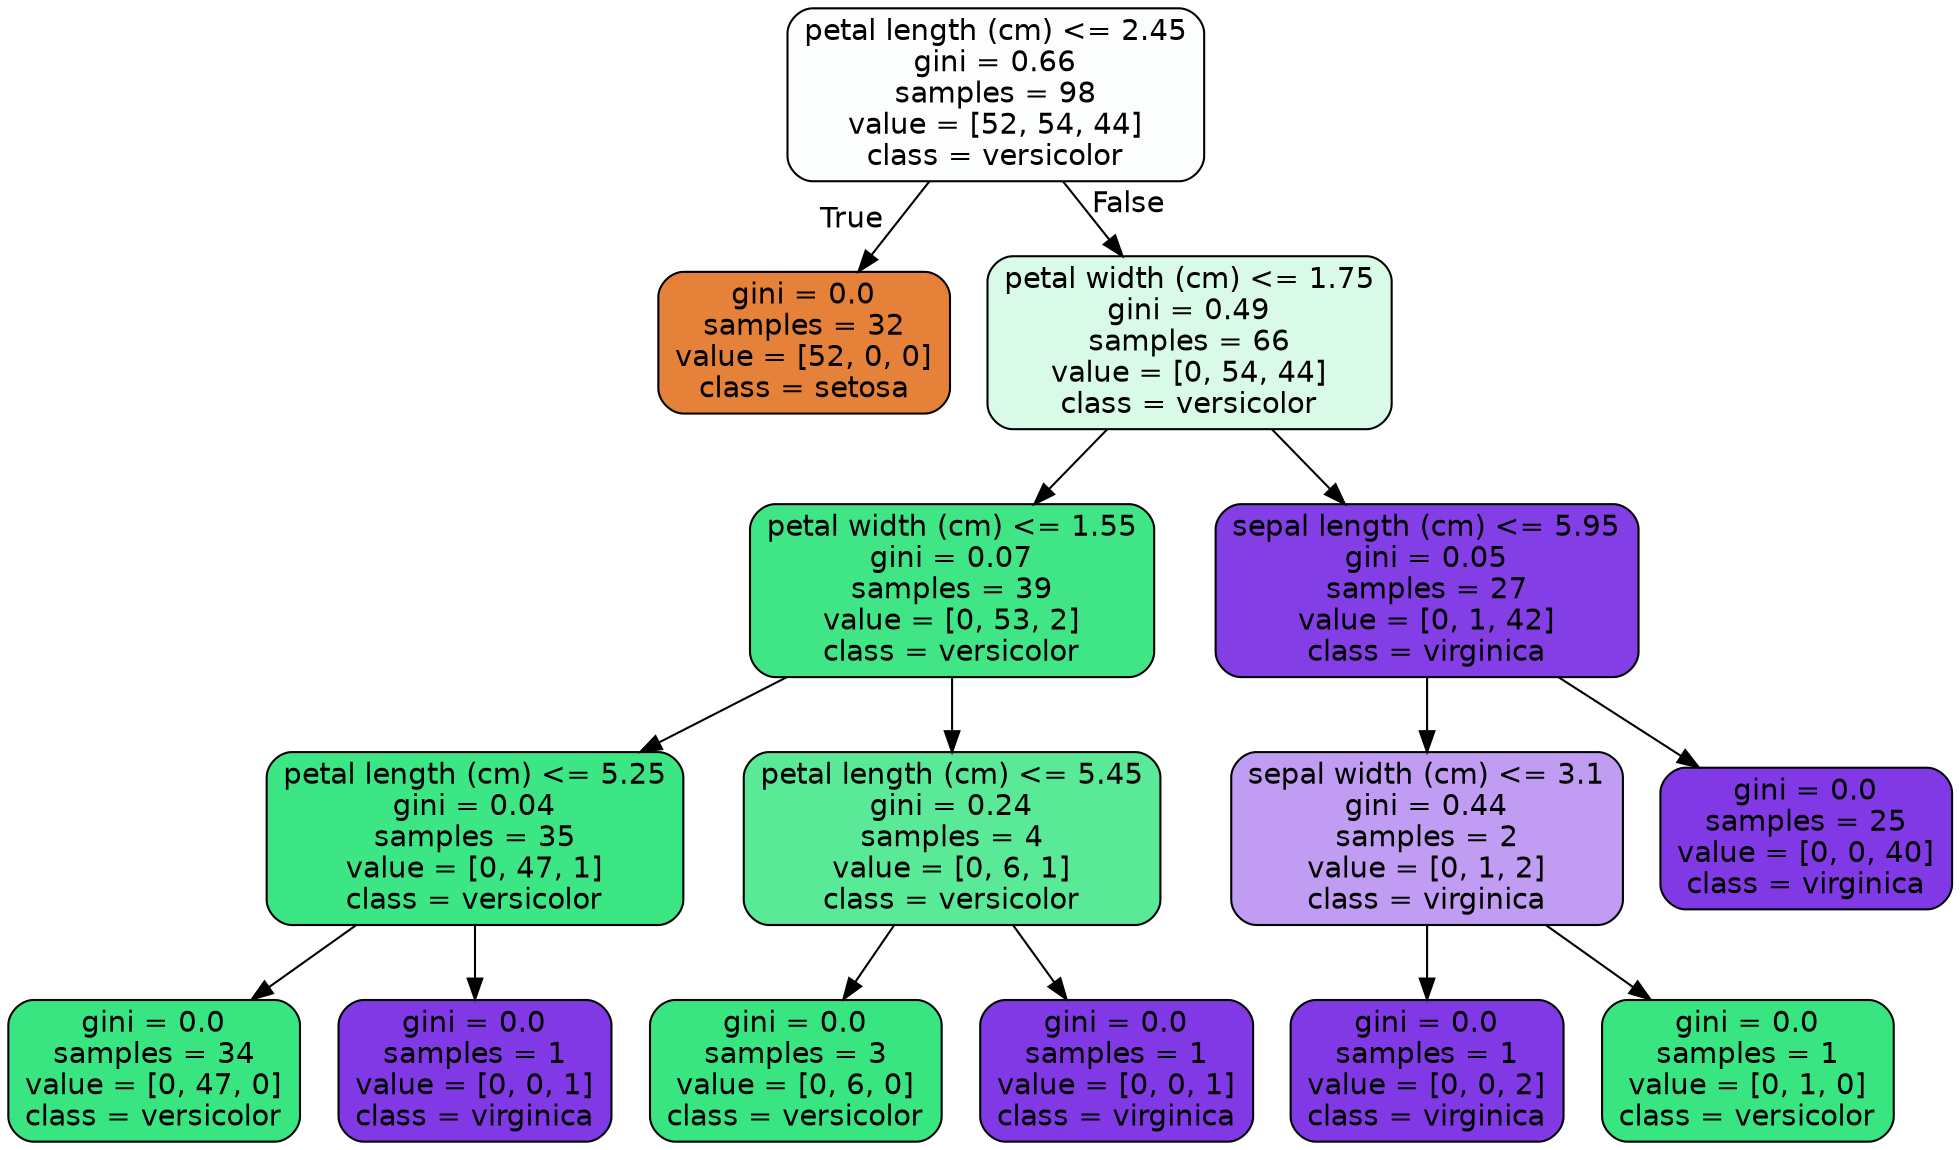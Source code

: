 digraph Tree {
node [shape=box, style="filled, rounded", color="black", fontname="helvetica"] ;
edge [fontname="helvetica"] ;
0 [label="petal length (cm) <= 2.45\ngini = 0.66\nsamples = 98\nvalue = [52, 54, 44]\nclass = versicolor", fillcolor="#fbfefc"] ;
1 [label="gini = 0.0\nsamples = 32\nvalue = [52, 0, 0]\nclass = setosa", fillcolor="#e58139"] ;
0 -> 1 [labeldistance=2.5, labelangle=45, headlabel="True"] ;
2 [label="petal width (cm) <= 1.75\ngini = 0.49\nsamples = 66\nvalue = [0, 54, 44]\nclass = versicolor", fillcolor="#dafae8"] ;
0 -> 2 [labeldistance=2.5, labelangle=-45, headlabel="False"] ;
3 [label="petal width (cm) <= 1.55\ngini = 0.07\nsamples = 39\nvalue = [0, 53, 2]\nclass = versicolor", fillcolor="#40e686"] ;
2 -> 3 ;
4 [label="petal length (cm) <= 5.25\ngini = 0.04\nsamples = 35\nvalue = [0, 47, 1]\nclass = versicolor", fillcolor="#3de684"] ;
3 -> 4 ;
5 [label="gini = 0.0\nsamples = 34\nvalue = [0, 47, 0]\nclass = versicolor", fillcolor="#39e581"] ;
4 -> 5 ;
6 [label="gini = 0.0\nsamples = 1\nvalue = [0, 0, 1]\nclass = virginica", fillcolor="#8139e5"] ;
4 -> 6 ;
7 [label="petal length (cm) <= 5.45\ngini = 0.24\nsamples = 4\nvalue = [0, 6, 1]\nclass = versicolor", fillcolor="#5ae996"] ;
3 -> 7 ;
8 [label="gini = 0.0\nsamples = 3\nvalue = [0, 6, 0]\nclass = versicolor", fillcolor="#39e581"] ;
7 -> 8 ;
9 [label="gini = 0.0\nsamples = 1\nvalue = [0, 0, 1]\nclass = virginica", fillcolor="#8139e5"] ;
7 -> 9 ;
10 [label="sepal length (cm) <= 5.95\ngini = 0.05\nsamples = 27\nvalue = [0, 1, 42]\nclass = virginica", fillcolor="#843ee6"] ;
2 -> 10 ;
11 [label="sepal width (cm) <= 3.1\ngini = 0.44\nsamples = 2\nvalue = [0, 1, 2]\nclass = virginica", fillcolor="#c09cf2"] ;
10 -> 11 ;
12 [label="gini = 0.0\nsamples = 1\nvalue = [0, 0, 2]\nclass = virginica", fillcolor="#8139e5"] ;
11 -> 12 ;
13 [label="gini = 0.0\nsamples = 1\nvalue = [0, 1, 0]\nclass = versicolor", fillcolor="#39e581"] ;
11 -> 13 ;
14 [label="gini = 0.0\nsamples = 25\nvalue = [0, 0, 40]\nclass = virginica", fillcolor="#8139e5"] ;
10 -> 14 ;
}